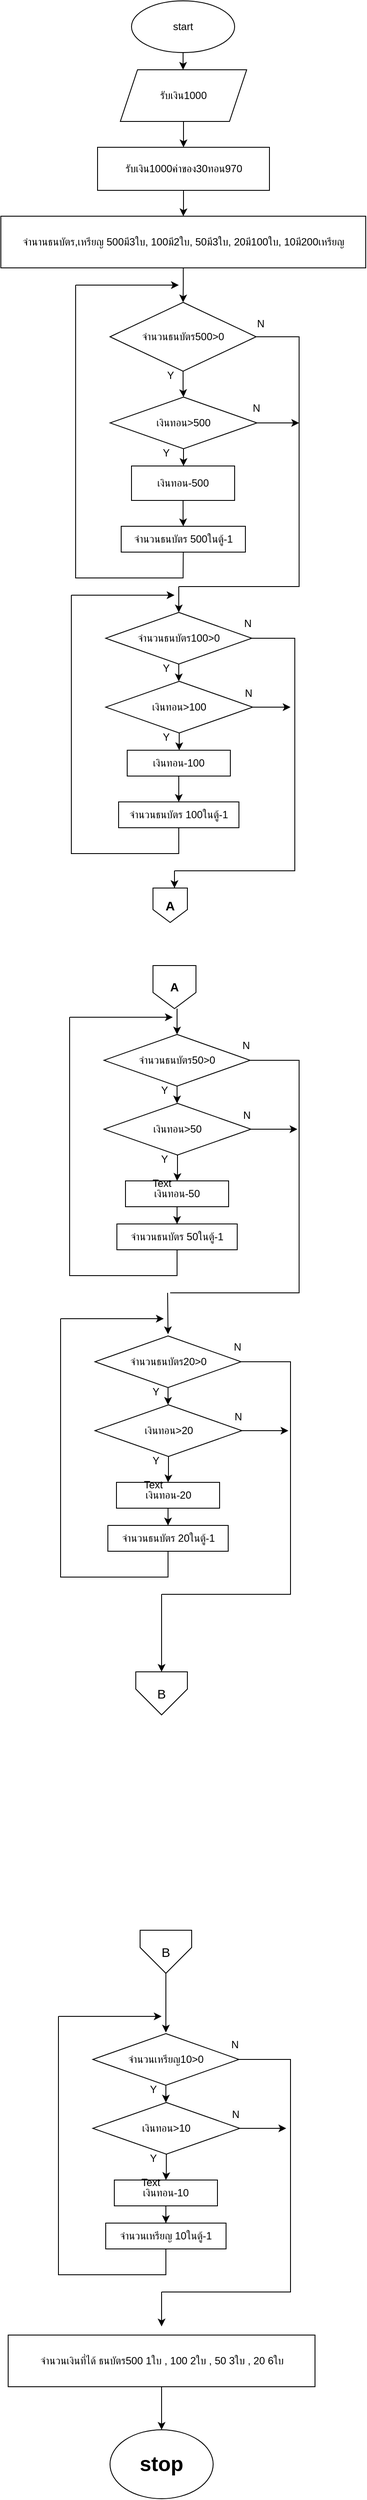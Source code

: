 <mxfile version="24.6.4" type="github">
  <diagram name="Page-1" id="rkoNFYM7RSv4awjaa2nB">
    <mxGraphModel dx="1434" dy="772" grid="1" gridSize="10" guides="1" tooltips="1" connect="1" arrows="1" fold="1" page="1" pageScale="1" pageWidth="850" pageHeight="1100" math="0" shadow="0">
      <root>
        <mxCell id="0" />
        <mxCell id="1" parent="0" />
        <mxCell id="KANSyPpiheWUlc_iduFK-13" value="" style="edgeStyle=orthogonalEdgeStyle;rounded=0;orthogonalLoop=1;jettySize=auto;html=1;fontFamily=Helvetica;fontSize=12;fontColor=default;" edge="1" parent="1" source="KANSyPpiheWUlc_iduFK-1" target="KANSyPpiheWUlc_iduFK-2">
          <mxGeometry relative="1" as="geometry" />
        </mxCell>
        <mxCell id="KANSyPpiheWUlc_iduFK-1" value="start" style="ellipse;whiteSpace=wrap;html=1;" vertex="1" parent="1">
          <mxGeometry x="365" y="10" width="120" height="60" as="geometry" />
        </mxCell>
        <mxCell id="KANSyPpiheWUlc_iduFK-15" value="" style="edgeStyle=orthogonalEdgeStyle;rounded=0;orthogonalLoop=1;jettySize=auto;html=1;fontFamily=Helvetica;fontSize=12;fontColor=default;" edge="1" parent="1" source="KANSyPpiheWUlc_iduFK-2" target="KANSyPpiheWUlc_iduFK-14">
          <mxGeometry relative="1" as="geometry" />
        </mxCell>
        <mxCell id="KANSyPpiheWUlc_iduFK-2" value="รับเงิน1000" style="shape=parallelogram;perimeter=parallelogramPerimeter;whiteSpace=wrap;html=1;fixedSize=1;" vertex="1" parent="1">
          <mxGeometry x="352" y="90" width="147" height="60" as="geometry" />
        </mxCell>
        <mxCell id="KANSyPpiheWUlc_iduFK-22" value="" style="edgeStyle=orthogonalEdgeStyle;rounded=0;orthogonalLoop=1;jettySize=auto;html=1;fontFamily=Helvetica;fontSize=12;fontColor=default;" edge="1" parent="1" source="KANSyPpiheWUlc_iduFK-14" target="KANSyPpiheWUlc_iduFK-21">
          <mxGeometry relative="1" as="geometry" />
        </mxCell>
        <mxCell id="KANSyPpiheWUlc_iduFK-14" value="รับเงิน1000ค่าของ30ทอน970" style="rounded=0;whiteSpace=wrap;html=1;strokeColor=default;align=center;verticalAlign=middle;fontFamily=Helvetica;fontSize=12;fontColor=default;fillColor=default;" vertex="1" parent="1">
          <mxGeometry x="325.5" y="180" width="200" height="50" as="geometry" />
        </mxCell>
        <mxCell id="KANSyPpiheWUlc_iduFK-24" value="" style="edgeStyle=orthogonalEdgeStyle;rounded=0;orthogonalLoop=1;jettySize=auto;html=1;fontFamily=Helvetica;fontSize=12;fontColor=default;" edge="1" parent="1" source="KANSyPpiheWUlc_iduFK-21" target="KANSyPpiheWUlc_iduFK-23">
          <mxGeometry relative="1" as="geometry" />
        </mxCell>
        <mxCell id="KANSyPpiheWUlc_iduFK-21" value="จำนานธนบัตร,เหรียญ 500มี3ใบ, 100มี2ใบ, 50มี3ใบ, 20มี100ใบ, 10มี200เหรียญ" style="rounded=0;whiteSpace=wrap;html=1;strokeColor=default;align=center;verticalAlign=middle;fontFamily=Helvetica;fontSize=12;fontColor=default;fillColor=default;" vertex="1" parent="1">
          <mxGeometry x="213" y="260" width="424.5" height="60" as="geometry" />
        </mxCell>
        <mxCell id="KANSyPpiheWUlc_iduFK-26" value="" style="edgeStyle=orthogonalEdgeStyle;rounded=0;orthogonalLoop=1;jettySize=auto;html=1;fontFamily=Helvetica;fontSize=12;fontColor=default;" edge="1" parent="1" source="KANSyPpiheWUlc_iduFK-23" target="KANSyPpiheWUlc_iduFK-25">
          <mxGeometry relative="1" as="geometry" />
        </mxCell>
        <mxCell id="KANSyPpiheWUlc_iduFK-23" value="จำนวนธนบัตร500&amp;gt;0" style="rhombus;whiteSpace=wrap;html=1;rounded=0;strokeColor=default;align=center;verticalAlign=middle;fontFamily=Helvetica;fontSize=12;fontColor=default;fillColor=default;" vertex="1" parent="1">
          <mxGeometry x="340" y="360" width="170" height="80" as="geometry" />
        </mxCell>
        <mxCell id="KANSyPpiheWUlc_iduFK-31" value="" style="edgeStyle=orthogonalEdgeStyle;rounded=0;orthogonalLoop=1;jettySize=auto;html=1;fontFamily=Helvetica;fontSize=12;fontColor=default;" edge="1" parent="1" source="KANSyPpiheWUlc_iduFK-25" target="KANSyPpiheWUlc_iduFK-27">
          <mxGeometry relative="1" as="geometry" />
        </mxCell>
        <mxCell id="KANSyPpiheWUlc_iduFK-25" value="เงินทอน&amp;gt;500" style="rhombus;whiteSpace=wrap;html=1;rounded=0;" vertex="1" parent="1">
          <mxGeometry x="340" y="470" width="171" height="60" as="geometry" />
        </mxCell>
        <mxCell id="KANSyPpiheWUlc_iduFK-99" value="" style="edgeStyle=orthogonalEdgeStyle;rounded=0;orthogonalLoop=1;jettySize=auto;html=1;fontFamily=Helvetica;fontSize=12;fontColor=default;" edge="1" parent="1" source="KANSyPpiheWUlc_iduFK-27" target="KANSyPpiheWUlc_iduFK-98">
          <mxGeometry relative="1" as="geometry" />
        </mxCell>
        <mxCell id="KANSyPpiheWUlc_iduFK-27" value="เงินทอน-500" style="whiteSpace=wrap;html=1;rounded=0;" vertex="1" parent="1">
          <mxGeometry x="365" y="550" width="120" height="40" as="geometry" />
        </mxCell>
        <mxCell id="KANSyPpiheWUlc_iduFK-48" value="" style="endArrow=classic;html=1;rounded=0;fontFamily=Helvetica;fontSize=12;fontColor=default;" edge="1" parent="1">
          <mxGeometry width="50" height="50" relative="1" as="geometry">
            <mxPoint x="300" y="340" as="sourcePoint" />
            <mxPoint x="420" y="340" as="targetPoint" />
          </mxGeometry>
        </mxCell>
        <mxCell id="KANSyPpiheWUlc_iduFK-49" value="" style="endArrow=none;html=1;rounded=0;fontFamily=Helvetica;fontSize=12;fontColor=default;exitX=1;exitY=0.5;exitDx=0;exitDy=0;" edge="1" parent="1" source="KANSyPpiheWUlc_iduFK-23">
          <mxGeometry width="50" height="50" relative="1" as="geometry">
            <mxPoint x="390" y="380" as="sourcePoint" />
            <mxPoint x="420" y="690" as="targetPoint" />
            <Array as="points">
              <mxPoint x="560" y="400" />
              <mxPoint x="560" y="690" />
            </Array>
          </mxGeometry>
        </mxCell>
        <mxCell id="KANSyPpiheWUlc_iduFK-51" value="" style="endArrow=classic;html=1;rounded=0;fontFamily=Helvetica;fontSize=12;fontColor=default;" edge="1" parent="1">
          <mxGeometry width="50" height="50" relative="1" as="geometry">
            <mxPoint x="420" y="690" as="sourcePoint" />
            <mxPoint x="420" y="720" as="targetPoint" />
          </mxGeometry>
        </mxCell>
        <mxCell id="KANSyPpiheWUlc_iduFK-88" value="" style="edgeStyle=orthogonalEdgeStyle;rounded=0;orthogonalLoop=1;jettySize=auto;html=1;fontFamily=Helvetica;fontSize=12;fontColor=default;" edge="1" source="KANSyPpiheWUlc_iduFK-96" target="KANSyPpiheWUlc_iduFK-90" parent="1">
          <mxGeometry relative="1" as="geometry" />
        </mxCell>
        <mxCell id="KANSyPpiheWUlc_iduFK-89" value="" style="edgeStyle=orthogonalEdgeStyle;rounded=0;orthogonalLoop=1;jettySize=auto;html=1;fontFamily=Helvetica;fontSize=12;fontColor=default;" edge="1" source="KANSyPpiheWUlc_iduFK-90" target="KANSyPpiheWUlc_iduFK-91" parent="1">
          <mxGeometry relative="1" as="geometry" />
        </mxCell>
        <mxCell id="KANSyPpiheWUlc_iduFK-110" style="edgeStyle=orthogonalEdgeStyle;rounded=0;orthogonalLoop=1;jettySize=auto;html=1;exitX=1;exitY=0.5;exitDx=0;exitDy=0;fontFamily=Helvetica;fontSize=12;fontColor=default;" edge="1" parent="1" source="KANSyPpiheWUlc_iduFK-90">
          <mxGeometry relative="1" as="geometry">
            <mxPoint x="550" y="830" as="targetPoint" />
          </mxGeometry>
        </mxCell>
        <mxCell id="KANSyPpiheWUlc_iduFK-90" value="เงินทอน&amp;gt;100" style="rhombus;whiteSpace=wrap;html=1;rounded=0;" vertex="1" parent="1">
          <mxGeometry x="335" y="800" width="171" height="60" as="geometry" />
        </mxCell>
        <mxCell id="KANSyPpiheWUlc_iduFK-146" value="" style="edgeStyle=orthogonalEdgeStyle;rounded=0;orthogonalLoop=1;jettySize=auto;html=1;fontFamily=Helvetica;fontSize=12;fontColor=default;" edge="1" parent="1" source="KANSyPpiheWUlc_iduFK-91" target="KANSyPpiheWUlc_iduFK-102">
          <mxGeometry relative="1" as="geometry" />
        </mxCell>
        <mxCell id="KANSyPpiheWUlc_iduFK-91" value="เงินทอน-100" style="whiteSpace=wrap;html=1;rounded=0;" vertex="1" parent="1">
          <mxGeometry x="360" y="880" width="120" height="30" as="geometry" />
        </mxCell>
        <mxCell id="KANSyPpiheWUlc_iduFK-92" value="" style="endArrow=none;html=1;rounded=0;fontFamily=Helvetica;fontSize=12;fontColor=default;" edge="1" parent="1" target="KANSyPpiheWUlc_iduFK-102">
          <mxGeometry width="50" height="50" relative="1" as="geometry">
            <mxPoint x="295" y="700" as="sourcePoint" />
            <mxPoint x="420" y="970" as="targetPoint" />
            <Array as="points">
              <mxPoint x="295" y="1000" />
              <mxPoint x="420" y="1000" />
            </Array>
          </mxGeometry>
        </mxCell>
        <mxCell id="KANSyPpiheWUlc_iduFK-93" value="" style="endArrow=classic;html=1;rounded=0;fontFamily=Helvetica;fontSize=12;fontColor=default;" edge="1" parent="1">
          <mxGeometry width="50" height="50" relative="1" as="geometry">
            <mxPoint x="295" y="700" as="sourcePoint" />
            <mxPoint x="415" y="700" as="targetPoint" />
          </mxGeometry>
        </mxCell>
        <mxCell id="KANSyPpiheWUlc_iduFK-94" value="" style="endArrow=none;html=1;rounded=0;fontFamily=Helvetica;fontSize=12;fontColor=default;exitX=1;exitY=0.5;exitDx=0;exitDy=0;" edge="1" source="KANSyPpiheWUlc_iduFK-96" parent="1">
          <mxGeometry width="50" height="50" relative="1" as="geometry">
            <mxPoint x="385" y="740" as="sourcePoint" />
            <mxPoint x="415" y="1020" as="targetPoint" />
            <Array as="points">
              <mxPoint x="555" y="750" />
              <mxPoint x="555" y="1020" />
            </Array>
          </mxGeometry>
        </mxCell>
        <mxCell id="KANSyPpiheWUlc_iduFK-95" value="" style="endArrow=classic;html=1;rounded=0;fontFamily=Helvetica;fontSize=12;fontColor=default;" edge="1" parent="1">
          <mxGeometry width="50" height="50" relative="1" as="geometry">
            <mxPoint x="415" y="1040" as="sourcePoint" />
            <mxPoint x="415" y="1040" as="targetPoint" />
            <Array as="points">
              <mxPoint x="415" y="1020" />
            </Array>
          </mxGeometry>
        </mxCell>
        <mxCell id="KANSyPpiheWUlc_iduFK-96" value="จำนวนธนบัตร100&amp;gt;0" style="rhombus;whiteSpace=wrap;html=1;rounded=0;strokeColor=default;align=center;verticalAlign=middle;fontFamily=Helvetica;fontSize=12;fontColor=default;fillColor=default;" vertex="1" parent="1">
          <mxGeometry x="335" y="720" width="170" height="60" as="geometry" />
        </mxCell>
        <mxCell id="KANSyPpiheWUlc_iduFK-98" value="จำนวนธนบัตร 500ในตู้-1" style="rounded=0;whiteSpace=wrap;html=1;strokeColor=default;align=center;verticalAlign=middle;fontFamily=Helvetica;fontSize=12;fontColor=default;fillColor=default;" vertex="1" parent="1">
          <mxGeometry x="353" y="620" width="144.5" height="30" as="geometry" />
        </mxCell>
        <mxCell id="KANSyPpiheWUlc_iduFK-101" value="" style="endArrow=none;html=1;rounded=0;fontFamily=Helvetica;fontSize=12;fontColor=default;entryX=0.5;entryY=1;entryDx=0;entryDy=0;" edge="1" parent="1" target="KANSyPpiheWUlc_iduFK-98">
          <mxGeometry width="50" height="50" relative="1" as="geometry">
            <mxPoint x="300" y="340" as="sourcePoint" />
            <mxPoint x="440" y="660" as="targetPoint" />
            <Array as="points">
              <mxPoint x="300" y="680" />
              <mxPoint x="425" y="680" />
            </Array>
          </mxGeometry>
        </mxCell>
        <mxCell id="KANSyPpiheWUlc_iduFK-102" value="จำนวนธนบัตร 100ในตู้-1" style="rounded=0;whiteSpace=wrap;html=1;strokeColor=default;align=center;verticalAlign=middle;fontFamily=Helvetica;fontSize=12;fontColor=default;fillColor=default;" vertex="1" parent="1">
          <mxGeometry x="350" y="940" width="140" height="30" as="geometry" />
        </mxCell>
        <mxCell id="KANSyPpiheWUlc_iduFK-103" value="&lt;b style=&quot;font-size: 15px;&quot;&gt;&lt;font style=&quot;font-size: 15px;&quot;&gt;A&lt;/font&gt;&lt;/b&gt;" style="shape=offPageConnector;whiteSpace=wrap;html=1;rounded=0;strokeColor=default;align=center;verticalAlign=middle;fontFamily=Helvetica;fontSize=15;fontColor=default;fillColor=default;" vertex="1" parent="1">
          <mxGeometry x="390" y="1040" width="40" height="40" as="geometry" />
        </mxCell>
        <mxCell id="KANSyPpiheWUlc_iduFK-108" value="" style="endArrow=classic;html=1;rounded=0;fontFamily=Helvetica;fontSize=12;fontColor=default;" edge="1" parent="1">
          <mxGeometry width="50" height="50" relative="1" as="geometry">
            <mxPoint x="510" y="500" as="sourcePoint" />
            <mxPoint x="560" y="500" as="targetPoint" />
          </mxGeometry>
        </mxCell>
        <mxCell id="KANSyPpiheWUlc_iduFK-112" value="N" style="text;html=1;align=center;verticalAlign=middle;resizable=0;points=[];autosize=1;strokeColor=none;fillColor=none;fontFamily=Helvetica;fontSize=12;fontColor=default;" vertex="1" parent="1">
          <mxGeometry x="500" y="370" width="30" height="30" as="geometry" />
        </mxCell>
        <mxCell id="KANSyPpiheWUlc_iduFK-114" value="Y" style="text;html=1;align=center;verticalAlign=middle;resizable=0;points=[];autosize=1;strokeColor=none;fillColor=none;fontFamily=Helvetica;fontSize=12;fontColor=default;" vertex="1" parent="1">
          <mxGeometry x="395" y="430" width="30" height="30" as="geometry" />
        </mxCell>
        <mxCell id="KANSyPpiheWUlc_iduFK-115" value="N" style="text;html=1;align=center;verticalAlign=middle;resizable=0;points=[];autosize=1;strokeColor=none;fillColor=none;fontFamily=Helvetica;fontSize=12;fontColor=default;" vertex="1" parent="1">
          <mxGeometry x="495" y="468" width="30" height="30" as="geometry" />
        </mxCell>
        <mxCell id="KANSyPpiheWUlc_iduFK-116" value="Y" style="text;html=1;align=center;verticalAlign=middle;resizable=0;points=[];autosize=1;strokeColor=none;fillColor=none;fontFamily=Helvetica;fontSize=12;fontColor=default;" vertex="1" parent="1">
          <mxGeometry x="390" y="520" width="30" height="30" as="geometry" />
        </mxCell>
        <mxCell id="KANSyPpiheWUlc_iduFK-118" value="N" style="text;html=1;align=center;verticalAlign=middle;resizable=0;points=[];autosize=1;strokeColor=none;fillColor=none;fontFamily=Helvetica;fontSize=12;fontColor=default;" vertex="1" parent="1">
          <mxGeometry x="485" y="718" width="30" height="30" as="geometry" />
        </mxCell>
        <mxCell id="KANSyPpiheWUlc_iduFK-120" value="&lt;span style=&quot;color: rgb(0, 0, 0); font-family: Helvetica; font-size: 12px; font-style: normal; font-variant-ligatures: normal; font-variant-caps: normal; font-weight: 400; letter-spacing: normal; orphans: 2; text-align: center; text-indent: 0px; text-transform: none; widows: 2; word-spacing: 0px; -webkit-text-stroke-width: 0px; white-space: nowrap; background-color: rgb(251, 251, 251); text-decoration-thickness: initial; text-decoration-style: initial; text-decoration-color: initial; display: inline !important; float: none;&quot;&gt;N&lt;/span&gt;" style="text;whiteSpace=wrap;html=1;fontFamily=Helvetica;fontSize=12;fontColor=default;" vertex="1" parent="1">
          <mxGeometry x="495" y="800" width="40" height="40" as="geometry" />
        </mxCell>
        <mxCell id="KANSyPpiheWUlc_iduFK-122" value="Y" style="text;html=1;align=center;verticalAlign=middle;resizable=0;points=[];autosize=1;strokeColor=none;fillColor=none;fontFamily=Helvetica;fontSize=12;fontColor=default;" vertex="1" parent="1">
          <mxGeometry x="390" y="770" width="30" height="30" as="geometry" />
        </mxCell>
        <mxCell id="KANSyPpiheWUlc_iduFK-123" value="Y" style="text;html=1;align=center;verticalAlign=middle;resizable=0;points=[];autosize=1;strokeColor=none;fillColor=none;fontFamily=Helvetica;fontSize=12;fontColor=default;" vertex="1" parent="1">
          <mxGeometry x="390" y="850" width="30" height="30" as="geometry" />
        </mxCell>
        <mxCell id="KANSyPpiheWUlc_iduFK-129" value="A" style="shape=offPageConnector;whiteSpace=wrap;html=1;rounded=0;strokeColor=default;align=center;verticalAlign=middle;fontFamily=Helvetica;fontSize=14;fontColor=default;fillColor=default;fontStyle=1" vertex="1" parent="1">
          <mxGeometry x="390" y="1130" width="50" height="50" as="geometry" />
        </mxCell>
        <mxCell id="KANSyPpiheWUlc_iduFK-130" value="" style="endArrow=classic;html=1;rounded=0;fontFamily=Helvetica;fontSize=12;fontColor=default;" edge="1" parent="1">
          <mxGeometry width="50" height="50" relative="1" as="geometry">
            <mxPoint x="418" y="1180" as="sourcePoint" />
            <mxPoint x="418" y="1210" as="targetPoint" />
          </mxGeometry>
        </mxCell>
        <mxCell id="KANSyPpiheWUlc_iduFK-131" value="" style="edgeStyle=orthogonalEdgeStyle;rounded=0;orthogonalLoop=1;jettySize=auto;html=1;fontFamily=Helvetica;fontSize=12;fontColor=default;" edge="1" source="KANSyPpiheWUlc_iduFK-145" target="KANSyPpiheWUlc_iduFK-134" parent="1">
          <mxGeometry relative="1" as="geometry" />
        </mxCell>
        <mxCell id="KANSyPpiheWUlc_iduFK-132" value="" style="edgeStyle=orthogonalEdgeStyle;rounded=0;orthogonalLoop=1;jettySize=auto;html=1;fontFamily=Helvetica;fontSize=12;fontColor=default;" edge="1" source="KANSyPpiheWUlc_iduFK-134" target="KANSyPpiheWUlc_iduFK-135" parent="1">
          <mxGeometry relative="1" as="geometry" />
        </mxCell>
        <mxCell id="KANSyPpiheWUlc_iduFK-133" style="edgeStyle=orthogonalEdgeStyle;rounded=0;orthogonalLoop=1;jettySize=auto;html=1;exitX=1;exitY=0.5;exitDx=0;exitDy=0;fontFamily=Helvetica;fontSize=12;fontColor=default;" edge="1" source="KANSyPpiheWUlc_iduFK-134" parent="1">
          <mxGeometry relative="1" as="geometry">
            <mxPoint x="558" y="1320" as="targetPoint" />
          </mxGeometry>
        </mxCell>
        <mxCell id="KANSyPpiheWUlc_iduFK-134" value="เงินทอน&amp;gt;50" style="rhombus;whiteSpace=wrap;html=1;rounded=0;" vertex="1" parent="1">
          <mxGeometry x="333" y="1290" width="171" height="60" as="geometry" />
        </mxCell>
        <mxCell id="KANSyPpiheWUlc_iduFK-148" value="" style="edgeStyle=orthogonalEdgeStyle;rounded=0;orthogonalLoop=1;jettySize=auto;html=1;fontFamily=Helvetica;fontSize=12;fontColor=default;" edge="1" parent="1" source="KANSyPpiheWUlc_iduFK-135" target="KANSyPpiheWUlc_iduFK-140">
          <mxGeometry relative="1" as="geometry" />
        </mxCell>
        <mxCell id="KANSyPpiheWUlc_iduFK-135" value="เงินทอน-50" style="whiteSpace=wrap;html=1;rounded=0;" vertex="1" parent="1">
          <mxGeometry x="358" y="1380" width="120" height="30" as="geometry" />
        </mxCell>
        <mxCell id="KANSyPpiheWUlc_iduFK-136" value="" style="endArrow=none;html=1;rounded=0;fontFamily=Helvetica;fontSize=12;fontColor=default;" edge="1" target="KANSyPpiheWUlc_iduFK-140" parent="1">
          <mxGeometry width="50" height="50" relative="1" as="geometry">
            <mxPoint x="293" y="1190" as="sourcePoint" />
            <mxPoint x="418" y="1460" as="targetPoint" />
            <Array as="points">
              <mxPoint x="293" y="1490" />
              <mxPoint x="418" y="1490" />
            </Array>
          </mxGeometry>
        </mxCell>
        <mxCell id="KANSyPpiheWUlc_iduFK-137" value="" style="endArrow=classic;html=1;rounded=0;fontFamily=Helvetica;fontSize=12;fontColor=default;" edge="1" parent="1">
          <mxGeometry width="50" height="50" relative="1" as="geometry">
            <mxPoint x="293" y="1190" as="sourcePoint" />
            <mxPoint x="413" y="1190" as="targetPoint" />
          </mxGeometry>
        </mxCell>
        <mxCell id="KANSyPpiheWUlc_iduFK-138" value="" style="endArrow=none;html=1;rounded=0;fontFamily=Helvetica;fontSize=12;fontColor=default;exitX=1;exitY=0.5;exitDx=0;exitDy=0;" edge="1" source="KANSyPpiheWUlc_iduFK-145" parent="1">
          <mxGeometry width="50" height="50" relative="1" as="geometry">
            <mxPoint x="383" y="1230" as="sourcePoint" />
            <mxPoint x="410" y="1510" as="targetPoint" />
            <Array as="points">
              <mxPoint x="560" y="1240" />
              <mxPoint x="560" y="1510" />
            </Array>
          </mxGeometry>
        </mxCell>
        <mxCell id="KANSyPpiheWUlc_iduFK-139" value="" style="endArrow=classic;html=1;rounded=0;fontFamily=Helvetica;fontSize=12;fontColor=default;entryX=0.517;entryY=-0.015;entryDx=0;entryDy=0;entryPerimeter=0;" edge="1" parent="1">
          <mxGeometry width="50" height="50" relative="1" as="geometry">
            <mxPoint x="407" y="1510" as="sourcePoint" />
            <mxPoint x="407.5" y="1558" as="targetPoint" />
            <Array as="points" />
          </mxGeometry>
        </mxCell>
        <mxCell id="KANSyPpiheWUlc_iduFK-140" value="จำนวนธนบัตร 50ในตู้-1" style="rounded=0;whiteSpace=wrap;html=1;strokeColor=default;align=center;verticalAlign=middle;fontFamily=Helvetica;fontSize=12;fontColor=default;fillColor=default;" vertex="1" parent="1">
          <mxGeometry x="348" y="1430" width="140" height="30" as="geometry" />
        </mxCell>
        <mxCell id="KANSyPpiheWUlc_iduFK-141" value="N" style="text;html=1;align=center;verticalAlign=middle;resizable=0;points=[];autosize=1;strokeColor=none;fillColor=none;fontFamily=Helvetica;fontSize=12;fontColor=default;" vertex="1" parent="1">
          <mxGeometry x="483" y="1208" width="30" height="30" as="geometry" />
        </mxCell>
        <mxCell id="KANSyPpiheWUlc_iduFK-142" value="&lt;span style=&quot;color: rgb(0, 0, 0); font-family: Helvetica; font-size: 12px; font-style: normal; font-variant-ligatures: normal; font-variant-caps: normal; font-weight: 400; letter-spacing: normal; orphans: 2; text-align: center; text-indent: 0px; text-transform: none; widows: 2; word-spacing: 0px; -webkit-text-stroke-width: 0px; white-space: nowrap; background-color: rgb(251, 251, 251); text-decoration-thickness: initial; text-decoration-style: initial; text-decoration-color: initial; display: inline !important; float: none;&quot;&gt;N&lt;/span&gt;" style="text;whiteSpace=wrap;html=1;fontFamily=Helvetica;fontSize=12;fontColor=default;" vertex="1" parent="1">
          <mxGeometry x="493" y="1290" width="40" height="40" as="geometry" />
        </mxCell>
        <mxCell id="KANSyPpiheWUlc_iduFK-143" value="Y" style="text;html=1;align=center;verticalAlign=middle;resizable=0;points=[];autosize=1;strokeColor=none;fillColor=none;fontFamily=Helvetica;fontSize=12;fontColor=default;" vertex="1" parent="1">
          <mxGeometry x="388" y="1260" width="30" height="30" as="geometry" />
        </mxCell>
        <mxCell id="KANSyPpiheWUlc_iduFK-144" value="Y" style="text;html=1;align=center;verticalAlign=middle;resizable=0;points=[];autosize=1;strokeColor=none;fillColor=none;fontFamily=Helvetica;fontSize=12;fontColor=default;" vertex="1" parent="1">
          <mxGeometry x="388" y="1340" width="30" height="30" as="geometry" />
        </mxCell>
        <mxCell id="KANSyPpiheWUlc_iduFK-145" value="จำนวนธนบัตร50&amp;gt;0" style="rhombus;whiteSpace=wrap;html=1;rounded=0;strokeColor=default;align=center;verticalAlign=middle;fontFamily=Helvetica;fontSize=12;fontColor=default;fillColor=default;" vertex="1" parent="1">
          <mxGeometry x="333" y="1210" width="170" height="60" as="geometry" />
        </mxCell>
        <mxCell id="KANSyPpiheWUlc_iduFK-147" value="Text" style="text;html=1;align=center;verticalAlign=middle;resizable=0;points=[];autosize=1;strokeColor=none;fillColor=none;fontFamily=Helvetica;fontSize=12;fontColor=default;" vertex="1" parent="1">
          <mxGeometry x="375" y="1368" width="50" height="30" as="geometry" />
        </mxCell>
        <mxCell id="KANSyPpiheWUlc_iduFK-168" value="" style="edgeStyle=orthogonalEdgeStyle;rounded=0;orthogonalLoop=1;jettySize=auto;html=1;fontFamily=Helvetica;fontSize=12;fontColor=default;" edge="1" source="KANSyPpiheWUlc_iduFK-182" target="KANSyPpiheWUlc_iduFK-184" parent="1">
          <mxGeometry relative="1" as="geometry" />
        </mxCell>
        <mxCell id="KANSyPpiheWUlc_iduFK-169" value="" style="edgeStyle=orthogonalEdgeStyle;rounded=0;orthogonalLoop=1;jettySize=auto;html=1;fontFamily=Helvetica;fontSize=12;fontColor=default;" edge="1" source="KANSyPpiheWUlc_iduFK-184" target="KANSyPpiheWUlc_iduFK-172" parent="1">
          <mxGeometry relative="1" as="geometry" />
        </mxCell>
        <mxCell id="KANSyPpiheWUlc_iduFK-170" style="edgeStyle=orthogonalEdgeStyle;rounded=0;orthogonalLoop=1;jettySize=auto;html=1;exitX=1;exitY=0.5;exitDx=0;exitDy=0;fontFamily=Helvetica;fontSize=12;fontColor=default;" edge="1" source="KANSyPpiheWUlc_iduFK-184" parent="1">
          <mxGeometry relative="1" as="geometry">
            <mxPoint x="547.5" y="1670" as="targetPoint" />
          </mxGeometry>
        </mxCell>
        <mxCell id="KANSyPpiheWUlc_iduFK-171" value="" style="edgeStyle=orthogonalEdgeStyle;rounded=0;orthogonalLoop=1;jettySize=auto;html=1;fontFamily=Helvetica;fontSize=12;fontColor=default;" edge="1" source="KANSyPpiheWUlc_iduFK-172" target="KANSyPpiheWUlc_iduFK-177" parent="1">
          <mxGeometry relative="1" as="geometry" />
        </mxCell>
        <mxCell id="KANSyPpiheWUlc_iduFK-172" value="เงินทอน-20" style="whiteSpace=wrap;html=1;rounded=0;" vertex="1" parent="1">
          <mxGeometry x="347.5" y="1730" width="120" height="30" as="geometry" />
        </mxCell>
        <mxCell id="KANSyPpiheWUlc_iduFK-173" value="" style="endArrow=none;html=1;rounded=0;fontFamily=Helvetica;fontSize=12;fontColor=default;" edge="1" target="KANSyPpiheWUlc_iduFK-177" parent="1">
          <mxGeometry width="50" height="50" relative="1" as="geometry">
            <mxPoint x="282.5" y="1540" as="sourcePoint" />
            <mxPoint x="407.5" y="1810" as="targetPoint" />
            <Array as="points">
              <mxPoint x="282.5" y="1840" />
              <mxPoint x="407.5" y="1840" />
            </Array>
          </mxGeometry>
        </mxCell>
        <mxCell id="KANSyPpiheWUlc_iduFK-174" value="" style="endArrow=classic;html=1;rounded=0;fontFamily=Helvetica;fontSize=12;fontColor=default;" edge="1" parent="1">
          <mxGeometry width="50" height="50" relative="1" as="geometry">
            <mxPoint x="282.5" y="1540" as="sourcePoint" />
            <mxPoint x="402.5" y="1540" as="targetPoint" />
          </mxGeometry>
        </mxCell>
        <mxCell id="KANSyPpiheWUlc_iduFK-175" value="" style="endArrow=none;html=1;rounded=0;fontFamily=Helvetica;fontSize=12;fontColor=default;exitX=1;exitY=0.5;exitDx=0;exitDy=0;" edge="1" source="KANSyPpiheWUlc_iduFK-182" parent="1">
          <mxGeometry width="50" height="50" relative="1" as="geometry">
            <mxPoint x="372.5" y="1580" as="sourcePoint" />
            <mxPoint x="400" y="1860" as="targetPoint" />
            <Array as="points">
              <mxPoint x="550" y="1590" />
              <mxPoint x="550" y="1860" />
            </Array>
          </mxGeometry>
        </mxCell>
        <mxCell id="KANSyPpiheWUlc_iduFK-177" value="จำนวนธนบัตร 20ในตู้-1" style="rounded=0;whiteSpace=wrap;html=1;strokeColor=default;align=center;verticalAlign=middle;fontFamily=Helvetica;fontSize=12;fontColor=default;fillColor=default;" vertex="1" parent="1">
          <mxGeometry x="337.5" y="1780" width="140" height="30" as="geometry" />
        </mxCell>
        <mxCell id="KANSyPpiheWUlc_iduFK-178" value="N" style="text;html=1;align=center;verticalAlign=middle;resizable=0;points=[];autosize=1;strokeColor=none;fillColor=none;fontFamily=Helvetica;fontSize=12;fontColor=default;" vertex="1" parent="1">
          <mxGeometry x="472.5" y="1558" width="30" height="30" as="geometry" />
        </mxCell>
        <mxCell id="KANSyPpiheWUlc_iduFK-179" value="&lt;span style=&quot;color: rgb(0, 0, 0); font-family: Helvetica; font-size: 12px; font-style: normal; font-variant-ligatures: normal; font-variant-caps: normal; font-weight: 400; letter-spacing: normal; orphans: 2; text-align: center; text-indent: 0px; text-transform: none; widows: 2; word-spacing: 0px; -webkit-text-stroke-width: 0px; white-space: nowrap; background-color: rgb(251, 251, 251); text-decoration-thickness: initial; text-decoration-style: initial; text-decoration-color: initial; display: inline !important; float: none;&quot;&gt;N&lt;/span&gt;" style="text;whiteSpace=wrap;html=1;fontFamily=Helvetica;fontSize=12;fontColor=default;" vertex="1" parent="1">
          <mxGeometry x="482.5" y="1640" width="40" height="40" as="geometry" />
        </mxCell>
        <mxCell id="KANSyPpiheWUlc_iduFK-180" value="Y" style="text;html=1;align=center;verticalAlign=middle;resizable=0;points=[];autosize=1;strokeColor=none;fillColor=none;fontFamily=Helvetica;fontSize=12;fontColor=default;" vertex="1" parent="1">
          <mxGeometry x="377.5" y="1610" width="30" height="30" as="geometry" />
        </mxCell>
        <mxCell id="KANSyPpiheWUlc_iduFK-181" value="Y" style="text;html=1;align=center;verticalAlign=middle;resizable=0;points=[];autosize=1;strokeColor=none;fillColor=none;fontFamily=Helvetica;fontSize=12;fontColor=default;" vertex="1" parent="1">
          <mxGeometry x="377.5" y="1690" width="30" height="30" as="geometry" />
        </mxCell>
        <mxCell id="KANSyPpiheWUlc_iduFK-182" value="จำนวนธนบัตร20&amp;gt;0" style="rhombus;whiteSpace=wrap;html=1;rounded=0;strokeColor=default;align=center;verticalAlign=middle;fontFamily=Helvetica;fontSize=12;fontColor=default;fillColor=default;" vertex="1" parent="1">
          <mxGeometry x="322.5" y="1560" width="170" height="60" as="geometry" />
        </mxCell>
        <mxCell id="KANSyPpiheWUlc_iduFK-183" value="Text" style="text;html=1;align=center;verticalAlign=middle;resizable=0;points=[];autosize=1;strokeColor=none;fillColor=none;fontFamily=Helvetica;fontSize=12;fontColor=default;" vertex="1" parent="1">
          <mxGeometry x="364.5" y="1718" width="50" height="30" as="geometry" />
        </mxCell>
        <mxCell id="KANSyPpiheWUlc_iduFK-184" value="เงินทอน&amp;gt;20" style="rhombus;whiteSpace=wrap;html=1;rounded=0;" vertex="1" parent="1">
          <mxGeometry x="322.5" y="1640" width="171" height="60" as="geometry" />
        </mxCell>
        <mxCell id="KANSyPpiheWUlc_iduFK-188" value="" style="edgeStyle=orthogonalEdgeStyle;rounded=0;orthogonalLoop=1;jettySize=auto;html=1;fontFamily=Helvetica;fontSize=12;fontColor=default;" edge="1" source="KANSyPpiheWUlc_iduFK-202" target="KANSyPpiheWUlc_iduFK-204" parent="1">
          <mxGeometry relative="1" as="geometry" />
        </mxCell>
        <mxCell id="KANSyPpiheWUlc_iduFK-189" value="" style="edgeStyle=orthogonalEdgeStyle;rounded=0;orthogonalLoop=1;jettySize=auto;html=1;fontFamily=Helvetica;fontSize=12;fontColor=default;" edge="1" source="KANSyPpiheWUlc_iduFK-204" target="KANSyPpiheWUlc_iduFK-192" parent="1">
          <mxGeometry relative="1" as="geometry" />
        </mxCell>
        <mxCell id="KANSyPpiheWUlc_iduFK-190" style="edgeStyle=orthogonalEdgeStyle;rounded=0;orthogonalLoop=1;jettySize=auto;html=1;exitX=1;exitY=0.5;exitDx=0;exitDy=0;fontFamily=Helvetica;fontSize=12;fontColor=default;" edge="1" source="KANSyPpiheWUlc_iduFK-204" parent="1">
          <mxGeometry relative="1" as="geometry">
            <mxPoint x="545" y="2480" as="targetPoint" />
          </mxGeometry>
        </mxCell>
        <mxCell id="KANSyPpiheWUlc_iduFK-191" value="" style="edgeStyle=orthogonalEdgeStyle;rounded=0;orthogonalLoop=1;jettySize=auto;html=1;fontFamily=Helvetica;fontSize=12;fontColor=default;" edge="1" source="KANSyPpiheWUlc_iduFK-192" target="KANSyPpiheWUlc_iduFK-197" parent="1">
          <mxGeometry relative="1" as="geometry" />
        </mxCell>
        <mxCell id="KANSyPpiheWUlc_iduFK-192" value="เงินทอน-10" style="whiteSpace=wrap;html=1;rounded=0;" vertex="1" parent="1">
          <mxGeometry x="345" y="2540" width="120" height="30" as="geometry" />
        </mxCell>
        <mxCell id="KANSyPpiheWUlc_iduFK-193" value="" style="endArrow=none;html=1;rounded=0;fontFamily=Helvetica;fontSize=12;fontColor=default;" edge="1" target="KANSyPpiheWUlc_iduFK-197" parent="1">
          <mxGeometry width="50" height="50" relative="1" as="geometry">
            <mxPoint x="280" y="2350" as="sourcePoint" />
            <mxPoint x="405" y="2620" as="targetPoint" />
            <Array as="points">
              <mxPoint x="280" y="2650" />
              <mxPoint x="405" y="2650" />
            </Array>
          </mxGeometry>
        </mxCell>
        <mxCell id="KANSyPpiheWUlc_iduFK-194" value="" style="endArrow=classic;html=1;rounded=0;fontFamily=Helvetica;fontSize=12;fontColor=default;" edge="1" parent="1">
          <mxGeometry width="50" height="50" relative="1" as="geometry">
            <mxPoint x="280" y="2350" as="sourcePoint" />
            <mxPoint x="400" y="2350" as="targetPoint" />
          </mxGeometry>
        </mxCell>
        <mxCell id="KANSyPpiheWUlc_iduFK-195" value="" style="endArrow=none;html=1;rounded=0;fontFamily=Helvetica;fontSize=12;fontColor=default;exitX=1;exitY=0.5;exitDx=0;exitDy=0;" edge="1" source="KANSyPpiheWUlc_iduFK-202" parent="1">
          <mxGeometry width="50" height="50" relative="1" as="geometry">
            <mxPoint x="370" y="2390" as="sourcePoint" />
            <mxPoint x="400" y="2670" as="targetPoint" />
            <Array as="points">
              <mxPoint x="550" y="2400" />
              <mxPoint x="550" y="2670" />
            </Array>
          </mxGeometry>
        </mxCell>
        <mxCell id="KANSyPpiheWUlc_iduFK-196" value="" style="endArrow=classic;html=1;rounded=0;fontFamily=Helvetica;fontSize=12;fontColor=default;" edge="1" parent="1">
          <mxGeometry width="50" height="50" relative="1" as="geometry">
            <mxPoint x="400" y="2690" as="sourcePoint" />
            <mxPoint x="400" y="2710" as="targetPoint" />
            <Array as="points">
              <mxPoint x="400" y="2670" />
            </Array>
          </mxGeometry>
        </mxCell>
        <mxCell id="KANSyPpiheWUlc_iduFK-197" value="จำนวนเหรียญ 10ในตู้-1" style="rounded=0;whiteSpace=wrap;html=1;strokeColor=default;align=center;verticalAlign=middle;fontFamily=Helvetica;fontSize=12;fontColor=default;fillColor=default;" vertex="1" parent="1">
          <mxGeometry x="335" y="2590" width="140" height="30" as="geometry" />
        </mxCell>
        <mxCell id="KANSyPpiheWUlc_iduFK-198" value="N" style="text;html=1;align=center;verticalAlign=middle;resizable=0;points=[];autosize=1;strokeColor=none;fillColor=none;fontFamily=Helvetica;fontSize=12;fontColor=default;" vertex="1" parent="1">
          <mxGeometry x="470" y="2368" width="30" height="30" as="geometry" />
        </mxCell>
        <mxCell id="KANSyPpiheWUlc_iduFK-199" value="&lt;span style=&quot;color: rgb(0, 0, 0); font-family: Helvetica; font-size: 12px; font-style: normal; font-variant-ligatures: normal; font-variant-caps: normal; font-weight: 400; letter-spacing: normal; orphans: 2; text-align: center; text-indent: 0px; text-transform: none; widows: 2; word-spacing: 0px; -webkit-text-stroke-width: 0px; white-space: nowrap; background-color: rgb(251, 251, 251); text-decoration-thickness: initial; text-decoration-style: initial; text-decoration-color: initial; display: inline !important; float: none;&quot;&gt;N&lt;/span&gt;" style="text;whiteSpace=wrap;html=1;fontFamily=Helvetica;fontSize=12;fontColor=default;" vertex="1" parent="1">
          <mxGeometry x="480" y="2450" width="40" height="40" as="geometry" />
        </mxCell>
        <mxCell id="KANSyPpiheWUlc_iduFK-200" value="Y" style="text;html=1;align=center;verticalAlign=middle;resizable=0;points=[];autosize=1;strokeColor=none;fillColor=none;fontFamily=Helvetica;fontSize=12;fontColor=default;" vertex="1" parent="1">
          <mxGeometry x="375" y="2420" width="30" height="30" as="geometry" />
        </mxCell>
        <mxCell id="KANSyPpiheWUlc_iduFK-201" value="Y" style="text;html=1;align=center;verticalAlign=middle;resizable=0;points=[];autosize=1;strokeColor=none;fillColor=none;fontFamily=Helvetica;fontSize=12;fontColor=default;" vertex="1" parent="1">
          <mxGeometry x="375" y="2500" width="30" height="30" as="geometry" />
        </mxCell>
        <mxCell id="KANSyPpiheWUlc_iduFK-202" value="จำนวนเหรียญ10&amp;gt;0" style="rhombus;whiteSpace=wrap;html=1;rounded=0;strokeColor=default;align=center;verticalAlign=middle;fontFamily=Helvetica;fontSize=12;fontColor=default;fillColor=default;" vertex="1" parent="1">
          <mxGeometry x="320" y="2370" width="170" height="60" as="geometry" />
        </mxCell>
        <mxCell id="KANSyPpiheWUlc_iduFK-203" value="Text" style="text;html=1;align=center;verticalAlign=middle;resizable=0;points=[];autosize=1;strokeColor=none;fillColor=none;fontFamily=Helvetica;fontSize=12;fontColor=default;" vertex="1" parent="1">
          <mxGeometry x="362" y="2528" width="50" height="30" as="geometry" />
        </mxCell>
        <mxCell id="KANSyPpiheWUlc_iduFK-204" value="เงินทอน&amp;gt;10" style="rhombus;whiteSpace=wrap;html=1;rounded=0;" vertex="1" parent="1">
          <mxGeometry x="320" y="2450" width="171" height="60" as="geometry" />
        </mxCell>
        <mxCell id="KANSyPpiheWUlc_iduFK-225" value="" style="endArrow=classic;html=1;rounded=0;fontFamily=Helvetica;fontSize=12;fontColor=default;" edge="1" parent="1">
          <mxGeometry width="50" height="50" relative="1" as="geometry">
            <mxPoint x="400" y="1860" as="sourcePoint" />
            <mxPoint x="400" y="1950" as="targetPoint" />
          </mxGeometry>
        </mxCell>
        <mxCell id="KANSyPpiheWUlc_iduFK-226" value="B" style="shape=offPageConnector;whiteSpace=wrap;html=1;rounded=0;strokeColor=default;align=center;verticalAlign=middle;fontFamily=Helvetica;fontSize=15;fontColor=default;fillColor=default;size=0.6;" vertex="1" parent="1">
          <mxGeometry x="370" y="1950" width="60" height="50" as="geometry" />
        </mxCell>
        <mxCell id="KANSyPpiheWUlc_iduFK-227" value="B" style="shape=offPageConnector;whiteSpace=wrap;html=1;rounded=0;strokeColor=default;align=center;verticalAlign=middle;fontFamily=Helvetica;fontSize=15;fontColor=default;fillColor=default;size=0.6;" vertex="1" parent="1">
          <mxGeometry x="375" y="2250" width="60" height="50" as="geometry" />
        </mxCell>
        <mxCell id="KANSyPpiheWUlc_iduFK-245" value="" style="endArrow=classic;html=1;rounded=0;fontFamily=Helvetica;fontSize=12;fontColor=default;exitX=0.5;exitY=1;exitDx=0;exitDy=0;entryX=0.5;entryY=-0.021;entryDx=0;entryDy=0;entryPerimeter=0;" edge="1" parent="1" source="KANSyPpiheWUlc_iduFK-227" target="KANSyPpiheWUlc_iduFK-202">
          <mxGeometry width="50" height="50" relative="1" as="geometry">
            <mxPoint x="510" y="2570" as="sourcePoint" />
            <mxPoint x="406" y="2371" as="targetPoint" />
          </mxGeometry>
        </mxCell>
        <mxCell id="KANSyPpiheWUlc_iduFK-253" value="" style="edgeStyle=orthogonalEdgeStyle;rounded=0;orthogonalLoop=1;jettySize=auto;html=1;fontFamily=Helvetica;fontSize=12;fontColor=default;" edge="1" parent="1" source="KANSyPpiheWUlc_iduFK-250" target="KANSyPpiheWUlc_iduFK-252">
          <mxGeometry relative="1" as="geometry" />
        </mxCell>
        <mxCell id="KANSyPpiheWUlc_iduFK-250" value="จำนวนเงินที่ได้ ธนบัตร500 1ใบ , 100 2ใบ , 50 3ใบ , 20 6ใบ" style="rounded=0;whiteSpace=wrap;html=1;strokeColor=default;align=center;verticalAlign=middle;fontFamily=Helvetica;fontSize=12;fontColor=default;fillColor=default;" vertex="1" parent="1">
          <mxGeometry x="221.5" y="2720" width="357" height="60" as="geometry" />
        </mxCell>
        <mxCell id="KANSyPpiheWUlc_iduFK-252" value="&lt;font style=&quot;font-size: 24px;&quot;&gt;&lt;b&gt;stop&lt;/b&gt;&lt;/font&gt;" style="ellipse;whiteSpace=wrap;html=1;rounded=0;strokeColor=default;align=center;verticalAlign=middle;fontFamily=Helvetica;fontSize=12;fontColor=default;fillColor=default;" vertex="1" parent="1">
          <mxGeometry x="340" y="2830" width="120" height="80" as="geometry" />
        </mxCell>
      </root>
    </mxGraphModel>
  </diagram>
</mxfile>
